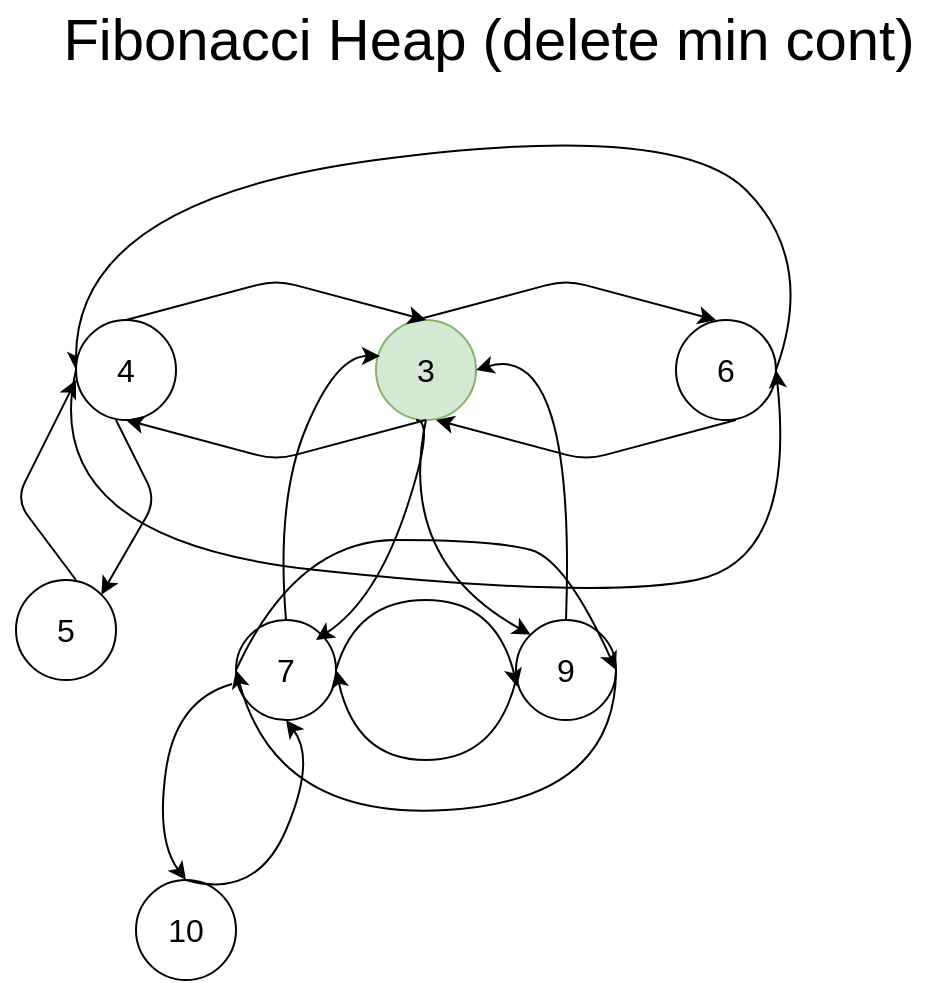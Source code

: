 <mxfile version="15.3.7"><diagram id="IUSecsTyao0zLv1FvFrw" name="Page-1"><mxGraphModel dx="1178" dy="625" grid="1" gridSize="10" guides="1" tooltips="1" connect="1" arrows="1" fold="1" page="1" pageScale="1" pageWidth="500" pageHeight="540" math="0" shadow="0"><root><mxCell id="0"/><mxCell id="1" parent="0"/><mxCell id="vzmj6akfb7Hf1OjExcKF-35" value="Fibonacci Heap (delete min cont)&amp;nbsp;" style="text;html=1;align=center;verticalAlign=middle;resizable=0;points=[];autosize=1;strokeColor=none;fillColor=none;fontSize=29;" parent="1" vertex="1"><mxGeometry x="25" y="20" width="450" height="40" as="geometry"/></mxCell><mxCell id="Rw2WkLAJAlcWmnNBL5w1-1" value="&lt;font style=&quot;font-size: 16px&quot;&gt;6&lt;/font&gt;" style="ellipse;whiteSpace=wrap;html=1;aspect=fixed;" parent="1" vertex="1"><mxGeometry x="340" y="180" width="50" height="50" as="geometry"/></mxCell><mxCell id="vzmj6akfb7Hf1OjExcKF-17" value="" style="curved=1;endArrow=classic;html=1;exitX=1;exitY=0.5;exitDx=0;exitDy=0;entryX=0;entryY=0.5;entryDx=0;entryDy=0;" parent="1" source="Rw2WkLAJAlcWmnNBL5w1-1" target="vzmj6akfb7Hf1OjExcKF-1" edge="1"><mxGeometry width="50" height="50" relative="1" as="geometry"><mxPoint x="200" y="570" as="sourcePoint"/><mxPoint x="250" y="520" as="targetPoint"/><Array as="points"><mxPoint x="410" y="150"/><mxPoint x="340" y="80"/><mxPoint x="40" y="120"/></Array></mxGeometry></mxCell><mxCell id="vzmj6akfb7Hf1OjExcKF-1" value="&lt;font style=&quot;font-size: 16px&quot;&gt;4&lt;/font&gt;" style="ellipse;whiteSpace=wrap;html=1;aspect=fixed;" parent="1" vertex="1"><mxGeometry x="40" y="180" width="50" height="50" as="geometry"/></mxCell><mxCell id="vzmj6akfb7Hf1OjExcKF-6" value="&lt;font style=&quot;font-size: 16px&quot;&gt;3&lt;/font&gt;" style="ellipse;whiteSpace=wrap;html=1;aspect=fixed;fillColor=#d5e8d4;strokeColor=#82b366;" parent="1" vertex="1"><mxGeometry x="190" y="180" width="50" height="50" as="geometry"/></mxCell><mxCell id="vzmj6akfb7Hf1OjExcKF-7" value="&lt;font style=&quot;font-size: 16px&quot;&gt;5&lt;/font&gt;" style="ellipse;whiteSpace=wrap;html=1;aspect=fixed;" parent="1" vertex="1"><mxGeometry x="10" y="310" width="50" height="50" as="geometry"/></mxCell><mxCell id="vzmj6akfb7Hf1OjExcKF-9" value="" style="endArrow=classic;html=1;exitX=0.5;exitY=0;exitDx=0;exitDy=0;entryX=0.5;entryY=0;entryDx=0;entryDy=0;" parent="1" source="vzmj6akfb7Hf1OjExcKF-1" target="vzmj6akfb7Hf1OjExcKF-6" edge="1"><mxGeometry x="20" y="80" width="50" height="50" as="geometry"><mxPoint x="200" y="570" as="sourcePoint"/><mxPoint x="250" y="520" as="targetPoint"/><Array as="points"><mxPoint x="140" y="160"/></Array></mxGeometry></mxCell><mxCell id="vzmj6akfb7Hf1OjExcKF-10" value="" style="endArrow=classic;html=1;exitX=0.5;exitY=0;exitDx=0;exitDy=0;entryX=1;entryY=0;entryDx=0;entryDy=0;" parent="1" edge="1" target="vzmj6akfb7Hf1OjExcKF-7"><mxGeometry x="-130" y="130" width="50" height="50" as="geometry"><mxPoint x="60" y="230" as="sourcePoint"/><mxPoint x="210" y="230" as="targetPoint"/><Array as="points"><mxPoint x="80" y="270"/></Array></mxGeometry></mxCell><mxCell id="vzmj6akfb7Hf1OjExcKF-11" value="" style="endArrow=classic;html=1;exitX=0.5;exitY=0;exitDx=0;exitDy=0;entryX=0.5;entryY=0;entryDx=0;entryDy=0;" parent="1" edge="1"><mxGeometry x="-130" y="80" width="50" height="50" as="geometry"><mxPoint x="210" y="180" as="sourcePoint"/><mxPoint x="360" y="180" as="targetPoint"/><Array as="points"><mxPoint x="285" y="160"/></Array></mxGeometry></mxCell><mxCell id="vzmj6akfb7Hf1OjExcKF-13" value="" style="endArrow=classic;html=1;exitX=0.5;exitY=1;exitDx=0;exitDy=0;entryX=0.5;entryY=1;entryDx=0;entryDy=0;" parent="1" source="vzmj6akfb7Hf1OjExcKF-6" target="vzmj6akfb7Hf1OjExcKF-1" edge="1"><mxGeometry x="20" y="80" width="50" height="50" as="geometry"><mxPoint x="200" y="570" as="sourcePoint"/><mxPoint x="250" y="520" as="targetPoint"/><Array as="points"><mxPoint x="140" y="250"/></Array></mxGeometry></mxCell><mxCell id="vzmj6akfb7Hf1OjExcKF-14" value="" style="endArrow=classic;html=1;exitX=0.5;exitY=1;exitDx=0;exitDy=0;" parent="1" edge="1"><mxGeometry x="-310" y="160" width="50" height="50" as="geometry"><mxPoint x="40" y="310" as="sourcePoint"/><mxPoint x="40" y="210" as="targetPoint"/><Array as="points"><mxPoint x="10" y="270"/></Array></mxGeometry></mxCell><mxCell id="vzmj6akfb7Hf1OjExcKF-15" value="" style="endArrow=classic;html=1;exitX=0.5;exitY=1;exitDx=0;exitDy=0;entryX=0.5;entryY=1;entryDx=0;entryDy=0;" parent="1" edge="1"><mxGeometry x="-130" y="80" width="50" height="50" as="geometry"><mxPoint x="370" y="230" as="sourcePoint"/><mxPoint x="220" y="230" as="targetPoint"/><Array as="points"><mxPoint x="295" y="250"/></Array></mxGeometry></mxCell><mxCell id="vzmj6akfb7Hf1OjExcKF-18" value="" style="curved=1;endArrow=classic;html=1;exitX=0;exitY=0.5;exitDx=0;exitDy=0;entryX=1;entryY=0.5;entryDx=0;entryDy=0;" parent="1" source="vzmj6akfb7Hf1OjExcKF-1" target="Rw2WkLAJAlcWmnNBL5w1-1" edge="1"><mxGeometry x="20" y="80" width="50" height="50" as="geometry"><mxPoint x="590" y="515" as="sourcePoint"/><mxPoint x="550" y="210" as="targetPoint"/><Array as="points"><mxPoint x="20" y="290"/><mxPoint x="300" y="320"/><mxPoint x="400" y="300"/></Array></mxGeometry></mxCell><mxCell id="vzmj6akfb7Hf1OjExcKF-20" value="&lt;font style=&quot;font-size: 16px&quot;&gt;7&lt;/font&gt;" style="ellipse;whiteSpace=wrap;html=1;aspect=fixed;" parent="1" vertex="1"><mxGeometry x="120" y="330" width="50" height="50" as="geometry"/></mxCell><mxCell id="vzmj6akfb7Hf1OjExcKF-21" value="&lt;font style=&quot;font-size: 16px&quot;&gt;9&lt;/font&gt;" style="ellipse;whiteSpace=wrap;html=1;aspect=fixed;" parent="1" vertex="1"><mxGeometry x="260" y="330" width="50" height="50" as="geometry"/></mxCell><mxCell id="vzmj6akfb7Hf1OjExcKF-23" value="" style="curved=1;endArrow=classic;html=1;exitX=1;exitY=0.5;exitDx=0;exitDy=0;entryX=0.013;entryY=0.667;entryDx=0;entryDy=0;entryPerimeter=0;" parent="1" source="vzmj6akfb7Hf1OjExcKF-20" target="vzmj6akfb7Hf1OjExcKF-21" edge="1"><mxGeometry x="20" y="80" width="50" height="50" as="geometry"><mxPoint x="200" y="570" as="sourcePoint"/><mxPoint x="250" y="520" as="targetPoint"/><Array as="points"><mxPoint x="180" y="320"/><mxPoint x="250" y="320"/></Array></mxGeometry></mxCell><mxCell id="vzmj6akfb7Hf1OjExcKF-24" value="" style="curved=1;endArrow=classic;html=1;entryX=1;entryY=0.5;entryDx=0;entryDy=0;" parent="1" target="vzmj6akfb7Hf1OjExcKF-20" edge="1"><mxGeometry x="20" y="80" width="50" height="50" as="geometry"><mxPoint x="260" y="360" as="sourcePoint"/><mxPoint x="250" y="520" as="targetPoint"/><Array as="points"><mxPoint x="250" y="400"/><mxPoint x="180" y="400"/></Array></mxGeometry></mxCell><mxCell id="vzmj6akfb7Hf1OjExcKF-25" value="&lt;font style=&quot;font-size: 16px&quot;&gt;10&lt;/font&gt;" style="ellipse;whiteSpace=wrap;html=1;aspect=fixed;" parent="1" vertex="1"><mxGeometry x="70" y="460" width="50" height="50" as="geometry"/></mxCell><mxCell id="vzmj6akfb7Hf1OjExcKF-26" value="" style="curved=1;endArrow=classic;html=1;exitX=-0.04;exitY=0.64;exitDx=0;exitDy=0;exitPerimeter=0;entryX=0.5;entryY=0;entryDx=0;entryDy=0;" parent="1" source="vzmj6akfb7Hf1OjExcKF-20" target="vzmj6akfb7Hf1OjExcKF-25" edge="1"><mxGeometry x="20" y="80" width="50" height="50" as="geometry"><mxPoint x="200" y="570" as="sourcePoint"/><mxPoint x="250" y="520" as="targetPoint"/><Array as="points"><mxPoint x="90" y="370"/><mxPoint x="80" y="440"/></Array></mxGeometry></mxCell><mxCell id="vzmj6akfb7Hf1OjExcKF-27" value="" style="curved=1;endArrow=classic;html=1;exitX=0.5;exitY=0;exitDx=0;exitDy=0;entryX=0.5;entryY=1;entryDx=0;entryDy=0;" parent="1" source="vzmj6akfb7Hf1OjExcKF-25" target="vzmj6akfb7Hf1OjExcKF-20" edge="1"><mxGeometry x="20" y="80" width="50" height="50" as="geometry"><mxPoint x="200" y="570" as="sourcePoint"/><mxPoint x="250" y="520" as="targetPoint"/><Array as="points"><mxPoint x="130" y="470"/><mxPoint x="160" y="400"/></Array></mxGeometry></mxCell><mxCell id="vzmj6akfb7Hf1OjExcKF-28" value="" style="curved=1;endArrow=classic;html=1;exitX=0;exitY=0.5;exitDx=0;exitDy=0;entryX=1;entryY=0.5;entryDx=0;entryDy=0;" parent="1" source="vzmj6akfb7Hf1OjExcKF-20" target="vzmj6akfb7Hf1OjExcKF-21" edge="1"><mxGeometry x="20" y="80" width="50" height="50" as="geometry"><mxPoint x="200" y="570" as="sourcePoint"/><mxPoint x="250" y="520" as="targetPoint"/><Array as="points"><mxPoint x="150" y="290"/><mxPoint x="250" y="290"/><mxPoint x="285" y="300"/></Array></mxGeometry></mxCell><mxCell id="vzmj6akfb7Hf1OjExcKF-29" value="" style="curved=1;endArrow=classic;html=1;exitX=1;exitY=0.5;exitDx=0;exitDy=0;" parent="1" source="vzmj6akfb7Hf1OjExcKF-21" edge="1"><mxGeometry x="20" y="80" width="50" height="50" as="geometry"><mxPoint x="200" y="570" as="sourcePoint"/><mxPoint x="120" y="355" as="targetPoint"/><Array as="points"><mxPoint x="310" y="420"/><mxPoint x="140" y="430"/></Array></mxGeometry></mxCell><mxCell id="vzmj6akfb7Hf1OjExcKF-30" value="" style="curved=1;endArrow=classic;html=1;exitX=0.5;exitY=0;exitDx=0;exitDy=0;entryX=0.04;entryY=0.36;entryDx=0;entryDy=0;entryPerimeter=0;" parent="1" source="vzmj6akfb7Hf1OjExcKF-20" target="vzmj6akfb7Hf1OjExcKF-6" edge="1"><mxGeometry x="20" y="80" width="50" height="50" as="geometry"><mxPoint x="200" y="570" as="sourcePoint"/><mxPoint x="250" y="520" as="targetPoint"/><Array as="points"><mxPoint x="140" y="270"/><mxPoint x="170" y="198"/></Array></mxGeometry></mxCell><mxCell id="vzmj6akfb7Hf1OjExcKF-31" value="" style="curved=1;endArrow=classic;html=1;" parent="1" edge="1"><mxGeometry x="20" y="80" width="50" height="50" as="geometry"><mxPoint x="210" y="230" as="sourcePoint"/><mxPoint x="160" y="340" as="targetPoint"/><Array as="points"><mxPoint x="220" y="230"/><mxPoint x="190" y="320"/></Array></mxGeometry></mxCell><mxCell id="vzmj6akfb7Hf1OjExcKF-32" value="" style="curved=1;endArrow=classic;html=1;exitX=0.5;exitY=0;exitDx=0;exitDy=0;entryX=1;entryY=0.5;entryDx=0;entryDy=0;" parent="1" source="vzmj6akfb7Hf1OjExcKF-21" target="vzmj6akfb7Hf1OjExcKF-6" edge="1"><mxGeometry x="20" y="80" width="50" height="50" as="geometry"><mxPoint x="200" y="570" as="sourcePoint"/><mxPoint x="250" y="520" as="targetPoint"/><Array as="points"><mxPoint x="290" y="190"/></Array></mxGeometry></mxCell><mxCell id="vzmj6akfb7Hf1OjExcKF-33" value="" style="curved=1;endArrow=classic;html=1;exitX=0.5;exitY=1;exitDx=0;exitDy=0;entryX=0;entryY=0;entryDx=0;entryDy=0;" parent="1" source="vzmj6akfb7Hf1OjExcKF-6" target="vzmj6akfb7Hf1OjExcKF-21" edge="1"><mxGeometry x="20" y="80" width="50" height="50" as="geometry"><mxPoint x="200" y="570" as="sourcePoint"/><mxPoint x="250" y="520" as="targetPoint"/><Array as="points"><mxPoint x="200" y="300"/></Array></mxGeometry></mxCell></root></mxGraphModel></diagram></mxfile>
